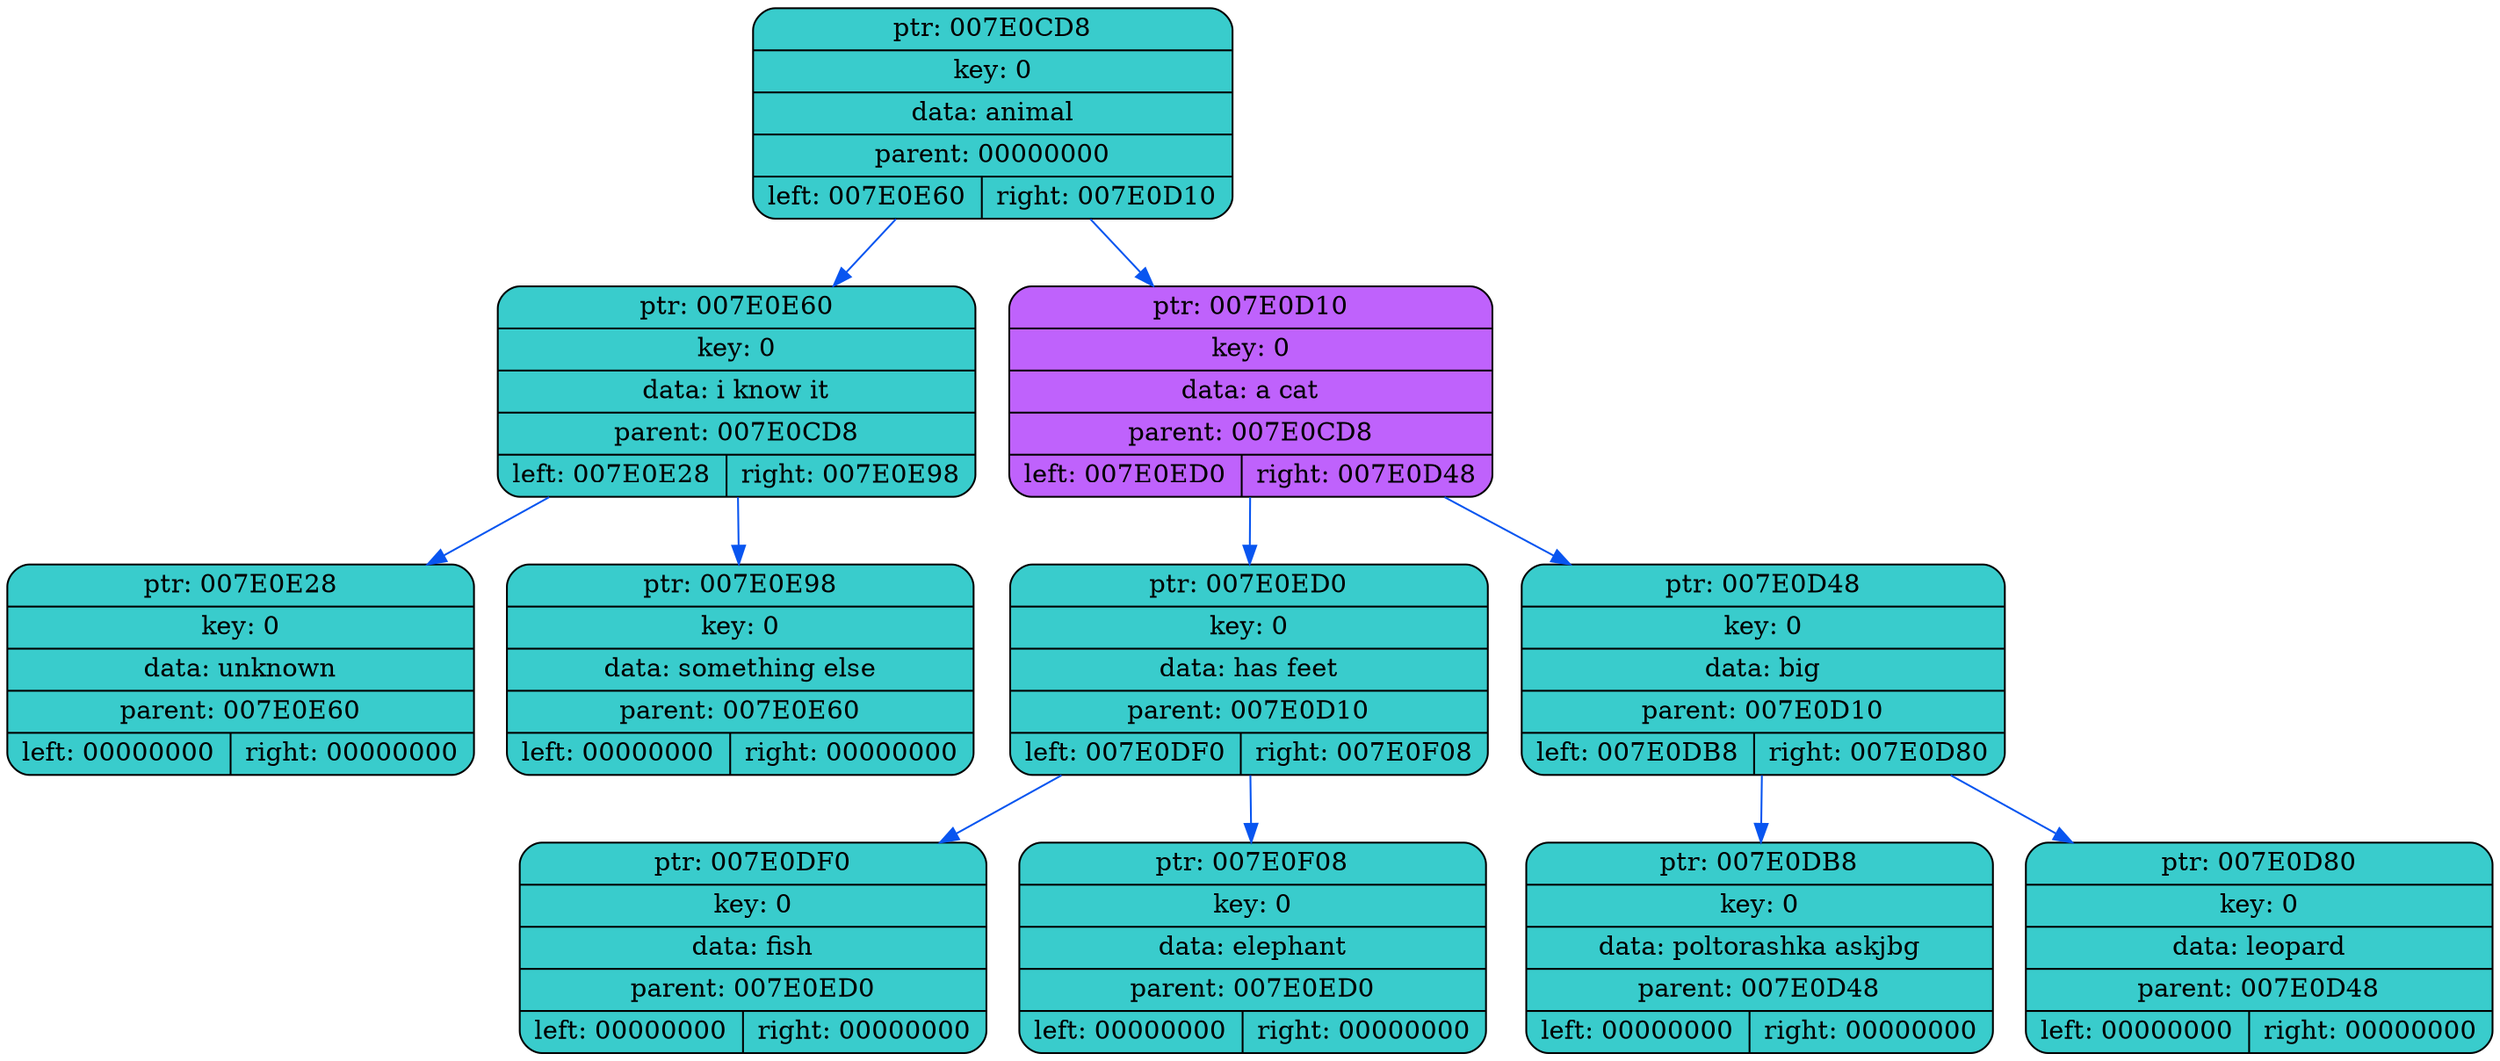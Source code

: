 digraph
{
    rankdir=TP

        node007E0CD8[shape=record,style="rounded,filled",fillcolor="#39CCCC",label="{ ptr: 007E0CD8 | key: 0 | data: animal| parent: 00000000 | { left: 007E0E60 | right: 007E0D10 }}"];
    node007E0CD8 -> node007E0E60[color="#0855F0"]
    node007E0E60[shape=record,style="rounded,filled",fillcolor="#39CCCC",label="{ ptr: 007E0E60 | key: 0 | data: i know it
| parent: 007E0CD8 | { left: 007E0E28 | right: 007E0E98 }}"];
    node007E0E60 -> node007E0E28[color="#0855F0"]
    node007E0E28[shape=record,style="rounded,filled",fillcolor="#39CCCC",label="{ ptr: 007E0E28 | key: 0 | data: unknown| parent: 007E0E60 | { left: 00000000 | right: 00000000 }}"];
    node007E0E60 -> node007E0E98[color="#0855F0"]
    node007E0E98[shape=record,style="rounded,filled",fillcolor="#39CCCC",label="{ ptr: 007E0E98 | key: 0 | data: something else
| parent: 007E0E60 | { left: 00000000 | right: 00000000 }}"];
    node007E0CD8 -> node007E0D10[color="#0855F0"]
    node007E0D10[shape=record,style="rounded,filled",fillcolor="#BF62FC",label="{ ptr: 007E0D10 | key: 0 | data: a cat| parent: 007E0CD8| { left: 007E0ED0 | right: 007E0D48 }}"];
    node007E0D10 -> node007E0ED0[color="#0855F0"]
    node007E0ED0[shape=record,style="rounded,filled",fillcolor="#39CCCC",label="{ ptr: 007E0ED0 | key: 0 | data: has feet
| parent: 007E0D10 | { left: 007E0DF0 | right: 007E0F08 }}"];
    node007E0ED0 -> node007E0DF0[color="#0855F0"]
    node007E0DF0[shape=record,style="rounded,filled",fillcolor="#39CCCC",label="{ ptr: 007E0DF0 | key: 0 | data: fish| parent: 007E0ED0 | { left: 00000000 | right: 00000000 }}"];
    node007E0ED0 -> node007E0F08[color="#0855F0"]
    node007E0F08[shape=record,style="rounded,filled",fillcolor="#39CCCC",label="{ ptr: 007E0F08 | key: 0 | data: elephant
| parent: 007E0ED0 | { left: 00000000 | right: 00000000 }}"];
    node007E0D10 -> node007E0D48[color="#0855F0"]
    node007E0D48[shape=record,style="rounded,filled",fillcolor="#39CCCC",label="{ ptr: 007E0D48 | key: 0 | data: big| parent: 007E0D10 | { left: 007E0DB8 | right: 007E0D80 }}"];
    node007E0D48 -> node007E0DB8[color="#0855F0"]
    node007E0DB8[shape=record,style="rounded,filled",fillcolor="#39CCCC",label="{ ptr: 007E0DB8 | key: 0 | data: poltorashka askjbg| parent: 007E0D48 | { left: 00000000 | right: 00000000 }}"];
    node007E0D48 -> node007E0D80[color="#0855F0"]
    node007E0D80[shape=record,style="rounded,filled",fillcolor="#39CCCC",label="{ ptr: 007E0D80 | key: 0 | data: leopard| parent: 007E0D48 | { left: 00000000 | right: 00000000 }}"];
}